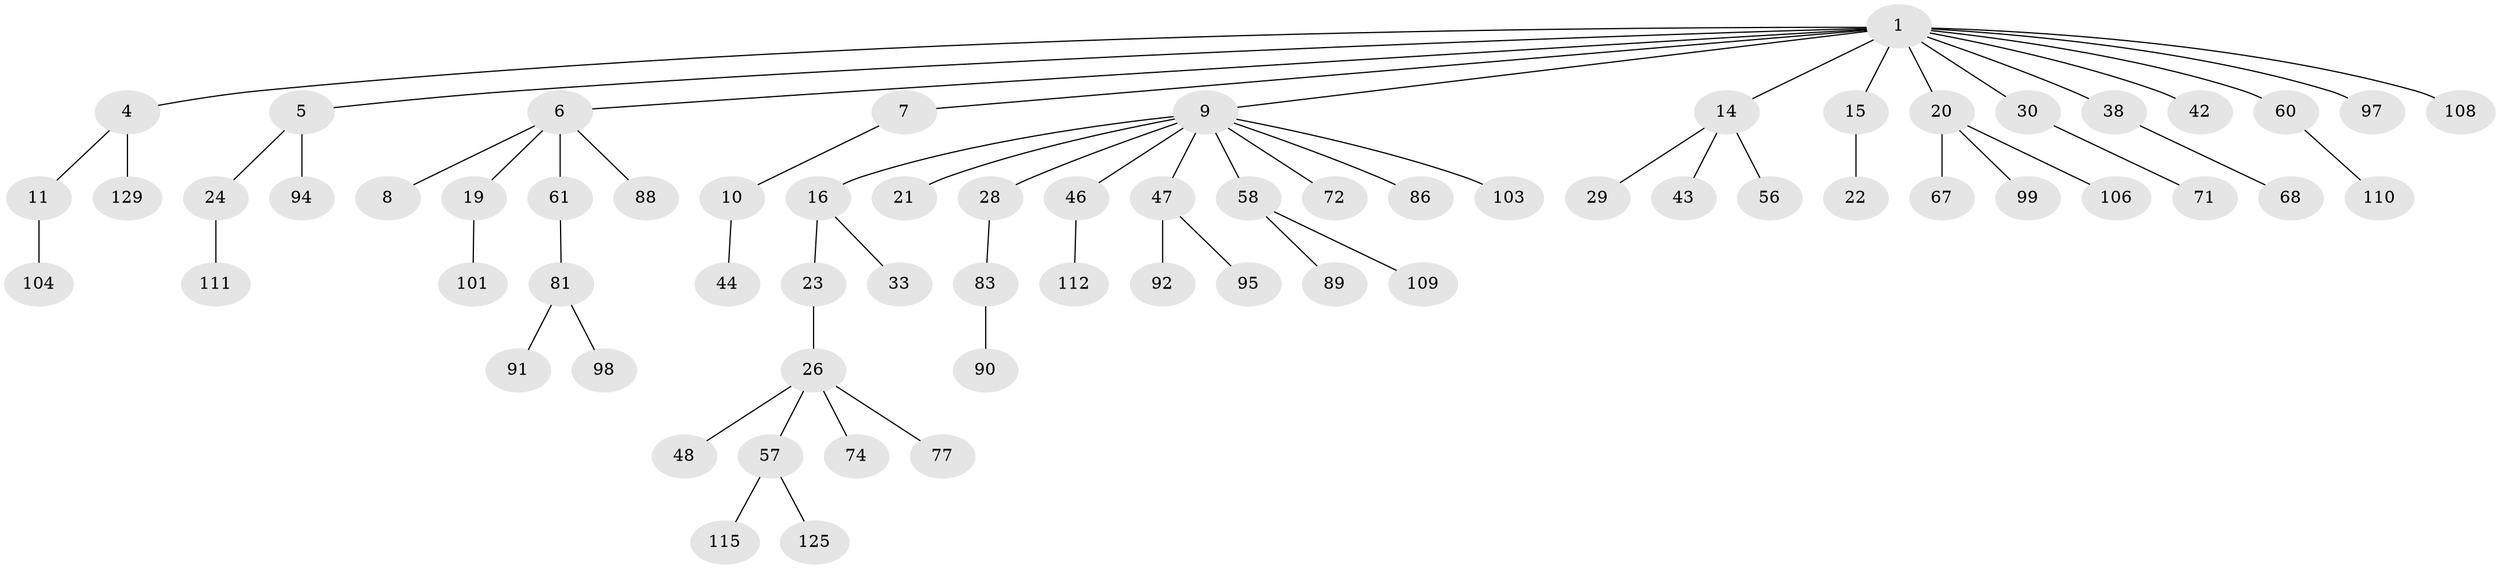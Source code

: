 // original degree distribution, {6: 0.015037593984962405, 4: 0.06015037593984962, 8: 0.007518796992481203, 3: 0.18045112781954886, 5: 0.022556390977443608, 1: 0.48872180451127817, 2: 0.22556390977443608}
// Generated by graph-tools (version 1.1) at 2025/15/03/09/25 04:15:35]
// undirected, 66 vertices, 65 edges
graph export_dot {
graph [start="1"]
  node [color=gray90,style=filled];
  1 [super="+2+3"];
  4;
  5;
  6;
  7 [super="+130"];
  8;
  9 [super="+52+12+25"];
  10 [super="+126+40+13"];
  11;
  14;
  15 [super="+17"];
  16;
  19 [super="+39"];
  20 [super="+36+34"];
  21 [super="+37+35"];
  22;
  23;
  24 [super="+85+32+50"];
  26;
  28;
  29 [super="+65+63"];
  30 [super="+51+70"];
  33 [super="+100"];
  38 [super="+45"];
  42 [super="+80"];
  43;
  44;
  46 [super="+55"];
  47 [super="+53+107+117+49"];
  48;
  56;
  57;
  58;
  60 [super="+82"];
  61 [super="+62"];
  67;
  68;
  71;
  72;
  74 [super="+105"];
  77;
  81 [super="+84"];
  83;
  86;
  88;
  89 [super="+133"];
  90 [super="+121+123"];
  91;
  92;
  94 [super="+132"];
  95;
  97;
  98 [super="+102"];
  99;
  101;
  103;
  104;
  106;
  108 [super="+118"];
  109;
  110 [super="+127"];
  111;
  112;
  115;
  125;
  129;
  1 -- 4;
  1 -- 20;
  1 -- 60;
  1 -- 108;
  1 -- 15;
  1 -- 97;
  1 -- 14;
  1 -- 5;
  1 -- 6;
  1 -- 7;
  1 -- 38;
  1 -- 9;
  1 -- 42;
  1 -- 30;
  4 -- 11;
  4 -- 129;
  5 -- 24;
  5 -- 94;
  6 -- 8;
  6 -- 19;
  6 -- 61;
  6 -- 88;
  7 -- 10;
  9 -- 103;
  9 -- 16;
  9 -- 21;
  9 -- 58;
  9 -- 47;
  9 -- 86;
  9 -- 72;
  9 -- 28;
  9 -- 46;
  10 -- 44;
  11 -- 104;
  14 -- 29;
  14 -- 43;
  14 -- 56;
  15 -- 22;
  16 -- 23;
  16 -- 33;
  19 -- 101;
  20 -- 67;
  20 -- 99;
  20 -- 106;
  23 -- 26;
  24 -- 111;
  26 -- 48;
  26 -- 57;
  26 -- 74;
  26 -- 77;
  28 -- 83;
  30 -- 71;
  38 -- 68;
  46 -- 112;
  47 -- 92;
  47 -- 95;
  57 -- 115;
  57 -- 125;
  58 -- 89;
  58 -- 109;
  60 -- 110;
  61 -- 81;
  81 -- 98;
  81 -- 91;
  83 -- 90;
}

